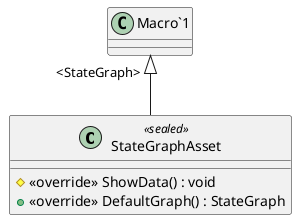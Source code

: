 @startuml
class StateGraphAsset <<sealed>> {
    # <<override>> ShowData() : void
    + <<override>> DefaultGraph() : StateGraph
}
"Macro`1" "<StateGraph>" <|-- StateGraphAsset
@enduml
